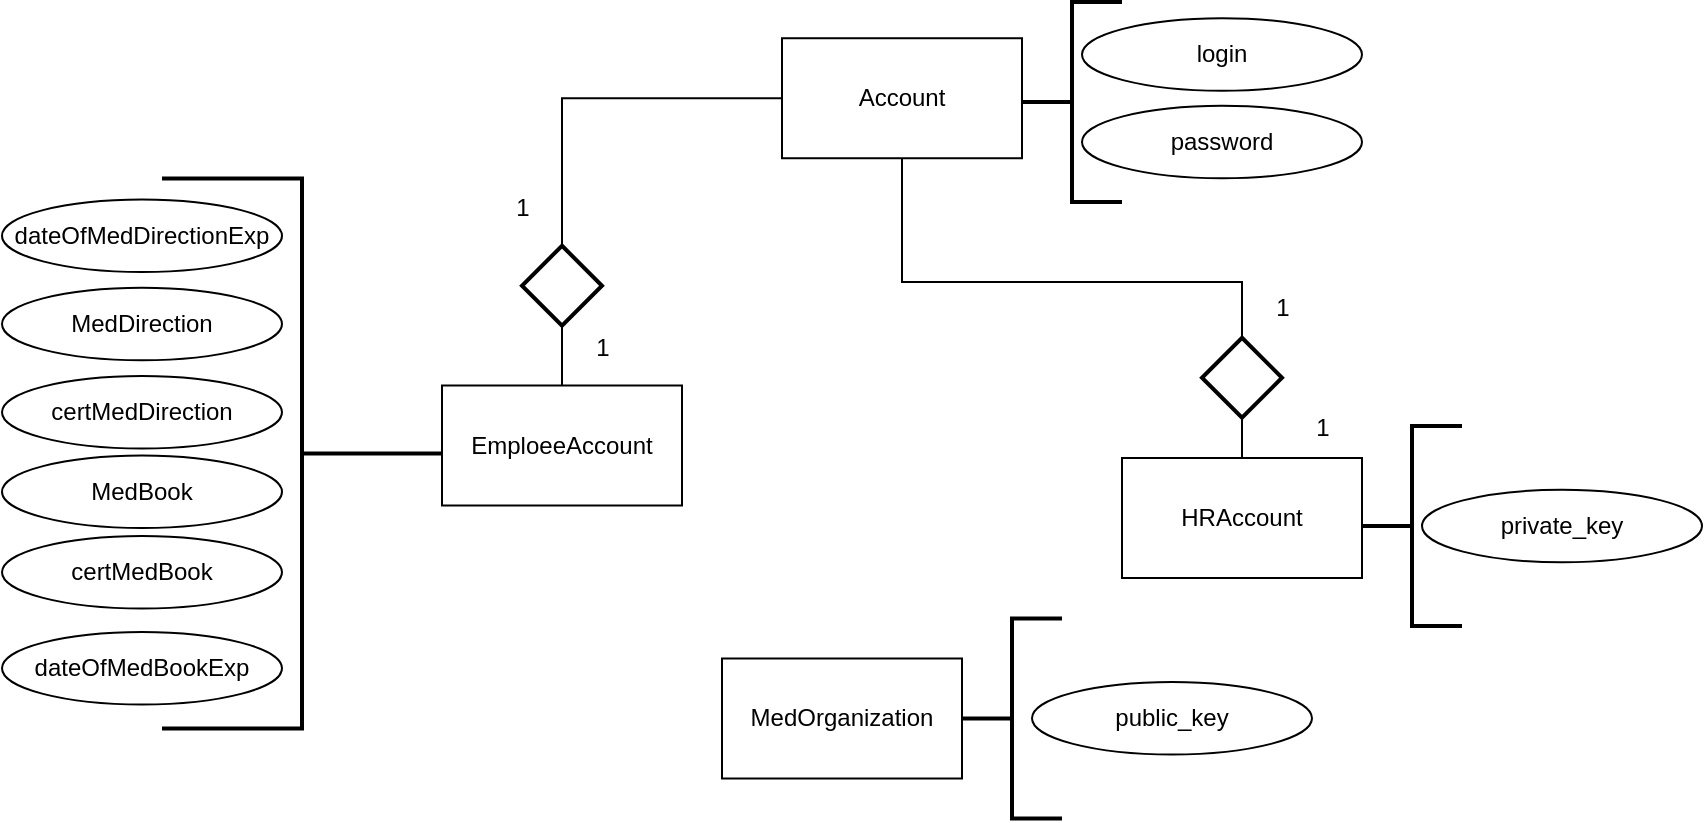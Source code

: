 <mxfile version="22.1.11" type="google" pages="6">
  <diagram id="zNWnWLM_SQpyI5XCdFXj" name="er">
    <mxGraphModel grid="1" page="1" gridSize="10" guides="1" tooltips="1" connect="1" arrows="1" fold="1" pageScale="1" pageWidth="827" pageHeight="1169" math="0" shadow="0">
      <root>
        <mxCell id="0" />
        <mxCell id="1" parent="0" />
        <mxCell id="DKtn1Y9z42TyWMAz9eqJ-1" value="EmploeeAccount" style="rounded=0;whiteSpace=wrap;html=1;" vertex="1" parent="1">
          <mxGeometry x="120" y="91.75" width="120" height="60" as="geometry" />
        </mxCell>
        <mxCell id="DKtn1Y9z42TyWMAz9eqJ-2" value="" style="strokeWidth=2;html=1;shape=mxgraph.flowchart.annotation_2;align=left;labelPosition=right;pointerEvents=1;direction=west;" vertex="1" parent="1">
          <mxGeometry x="-20" y="-11.75" width="140" height="275" as="geometry" />
        </mxCell>
        <mxCell id="DKtn1Y9z42TyWMAz9eqJ-20" style="edgeStyle=orthogonalEdgeStyle;rounded=0;orthogonalLoop=1;jettySize=auto;html=1;exitX=0.5;exitY=1;exitDx=0;exitDy=0;endArrow=none;endFill=0;" edge="1" parent="1" source="DKtn1Y9z42TyWMAz9eqJ-3" target="DKtn1Y9z42TyWMAz9eqJ-21">
          <mxGeometry relative="1" as="geometry">
            <mxPoint x="430" y="80" as="targetPoint" />
            <Array as="points">
              <mxPoint x="350" y="40" />
              <mxPoint x="520" y="40" />
            </Array>
          </mxGeometry>
        </mxCell>
        <mxCell id="DKtn1Y9z42TyWMAz9eqJ-3" value="Account" style="rounded=0;whiteSpace=wrap;html=1;" vertex="1" parent="1">
          <mxGeometry x="290" y="-81.88" width="120" height="60" as="geometry" />
        </mxCell>
        <mxCell id="DKtn1Y9z42TyWMAz9eqJ-4" value="HRAccount" style="rounded=0;whiteSpace=wrap;html=1;" vertex="1" parent="1">
          <mxGeometry x="460" y="128" width="120" height="60" as="geometry" />
        </mxCell>
        <mxCell id="DKtn1Y9z42TyWMAz9eqJ-6" value="dateOfMedDirectionExp" style="ellipse;whiteSpace=wrap;html=1;" vertex="1" parent="1">
          <mxGeometry x="-100" y="-1.25" width="140" height="36.25" as="geometry" />
        </mxCell>
        <mxCell id="DKtn1Y9z42TyWMAz9eqJ-7" value="MedDirection" style="ellipse;whiteSpace=wrap;html=1;" vertex="1" parent="1">
          <mxGeometry x="-100" y="42.88" width="140" height="36.25" as="geometry" />
        </mxCell>
        <mxCell id="DKtn1Y9z42TyWMAz9eqJ-9" value="certMedBook" style="ellipse;whiteSpace=wrap;html=1;" vertex="1" parent="1">
          <mxGeometry x="-100" y="167" width="140" height="36.25" as="geometry" />
        </mxCell>
        <mxCell id="DKtn1Y9z42TyWMAz9eqJ-10" value="certMedDirection" style="ellipse;whiteSpace=wrap;html=1;" vertex="1" parent="1">
          <mxGeometry x="-100" y="87" width="140" height="36.25" as="geometry" />
        </mxCell>
        <mxCell id="DKtn1Y9z42TyWMAz9eqJ-11" value="MedBook" style="ellipse;whiteSpace=wrap;html=1;" vertex="1" parent="1">
          <mxGeometry x="-100" y="126.75" width="140" height="36.25" as="geometry" />
        </mxCell>
        <mxCell id="DKtn1Y9z42TyWMAz9eqJ-12" value="" style="strokeWidth=2;html=1;shape=mxgraph.flowchart.annotation_2;align=left;labelPosition=right;pointerEvents=1;" vertex="1" parent="1">
          <mxGeometry x="410" y="-100" width="50" height="100" as="geometry" />
        </mxCell>
        <mxCell id="DKtn1Y9z42TyWMAz9eqJ-13" value="login" style="ellipse;whiteSpace=wrap;html=1;" vertex="1" parent="1">
          <mxGeometry x="440" y="-91.88" width="140" height="36.25" as="geometry" />
        </mxCell>
        <mxCell id="DKtn1Y9z42TyWMAz9eqJ-14" value="password" style="ellipse;whiteSpace=wrap;html=1;" vertex="1" parent="1">
          <mxGeometry x="440" y="-48.13" width="140" height="36.25" as="geometry" />
        </mxCell>
        <mxCell id="DKtn1Y9z42TyWMAz9eqJ-17" style="edgeStyle=orthogonalEdgeStyle;rounded=0;orthogonalLoop=1;jettySize=auto;html=1;exitX=0.5;exitY=1;exitDx=0;exitDy=0;exitPerimeter=0;endArrow=none;endFill=0;" edge="1" parent="1" source="DKtn1Y9z42TyWMAz9eqJ-15" target="DKtn1Y9z42TyWMAz9eqJ-1">
          <mxGeometry relative="1" as="geometry" />
        </mxCell>
        <mxCell id="DKtn1Y9z42TyWMAz9eqJ-15" value="" style="strokeWidth=2;html=1;shape=mxgraph.flowchart.decision;whiteSpace=wrap;" vertex="1" parent="1">
          <mxGeometry x="160" y="21.88" width="40" height="40" as="geometry" />
        </mxCell>
        <mxCell id="DKtn1Y9z42TyWMAz9eqJ-16" style="edgeStyle=orthogonalEdgeStyle;rounded=0;orthogonalLoop=1;jettySize=auto;html=1;exitX=0;exitY=0.5;exitDx=0;exitDy=0;entryX=0.5;entryY=0;entryDx=0;entryDy=0;entryPerimeter=0;endFill=0;anchorPointDirection=0;endArrow=none;" edge="1" parent="1" source="DKtn1Y9z42TyWMAz9eqJ-3" target="DKtn1Y9z42TyWMAz9eqJ-15">
          <mxGeometry relative="1" as="geometry" />
        </mxCell>
        <mxCell id="DKtn1Y9z42TyWMAz9eqJ-18" value="1" style="text;html=1;align=center;verticalAlign=middle;resizable=0;points=[];autosize=1;strokeColor=none;fillColor=none;" vertex="1" parent="1">
          <mxGeometry x="145" y="-12" width="30" height="30" as="geometry" />
        </mxCell>
        <mxCell id="DKtn1Y9z42TyWMAz9eqJ-19" value="1" style="text;html=1;align=center;verticalAlign=middle;resizable=0;points=[];autosize=1;strokeColor=none;fillColor=none;" vertex="1" parent="1">
          <mxGeometry x="185" y="58" width="30" height="30" as="geometry" />
        </mxCell>
        <mxCell id="DKtn1Y9z42TyWMAz9eqJ-22" style="edgeStyle=orthogonalEdgeStyle;rounded=0;orthogonalLoop=1;jettySize=auto;html=1;exitX=0.5;exitY=1;exitDx=0;exitDy=0;exitPerimeter=0;entryX=0.5;entryY=0;entryDx=0;entryDy=0;endArrow=none;endFill=0;" edge="1" parent="1" source="DKtn1Y9z42TyWMAz9eqJ-21" target="DKtn1Y9z42TyWMAz9eqJ-4">
          <mxGeometry relative="1" as="geometry" />
        </mxCell>
        <mxCell id="DKtn1Y9z42TyWMAz9eqJ-21" value="" style="strokeWidth=2;html=1;shape=mxgraph.flowchart.decision;whiteSpace=wrap;" vertex="1" parent="1">
          <mxGeometry x="500" y="67.88" width="40" height="40" as="geometry" />
        </mxCell>
        <mxCell id="DKtn1Y9z42TyWMAz9eqJ-23" value="1" style="text;html=1;align=center;verticalAlign=middle;resizable=0;points=[];autosize=1;strokeColor=none;fillColor=none;" vertex="1" parent="1">
          <mxGeometry x="525" y="38" width="30" height="30" as="geometry" />
        </mxCell>
        <mxCell id="DKtn1Y9z42TyWMAz9eqJ-24" value="1" style="text;html=1;align=center;verticalAlign=middle;resizable=0;points=[];autosize=1;strokeColor=none;fillColor=none;" vertex="1" parent="1">
          <mxGeometry x="545" y="98" width="30" height="30" as="geometry" />
        </mxCell>
        <mxCell id="DKtn1Y9z42TyWMAz9eqJ-25" value="" style="strokeWidth=2;html=1;shape=mxgraph.flowchart.annotation_2;align=left;labelPosition=right;pointerEvents=1;" vertex="1" parent="1">
          <mxGeometry x="580" y="112" width="50" height="100" as="geometry" />
        </mxCell>
        <mxCell id="DKtn1Y9z42TyWMAz9eqJ-26" value="private_key" style="ellipse;whiteSpace=wrap;html=1;" vertex="1" parent="1">
          <mxGeometry x="610" y="143.88" width="140" height="36.25" as="geometry" />
        </mxCell>
        <mxCell id="DKtn1Y9z42TyWMAz9eqJ-28" value="MedOrganization" style="rounded=0;whiteSpace=wrap;html=1;" vertex="1" parent="1">
          <mxGeometry x="260" y="228.25" width="120" height="60" as="geometry" />
        </mxCell>
        <mxCell id="DKtn1Y9z42TyWMAz9eqJ-29" value="" style="strokeWidth=2;html=1;shape=mxgraph.flowchart.annotation_2;align=left;labelPosition=right;pointerEvents=1;" vertex="1" parent="1">
          <mxGeometry x="380" y="208.25" width="50" height="100" as="geometry" />
        </mxCell>
        <mxCell id="DKtn1Y9z42TyWMAz9eqJ-31" value="public_key" style="ellipse;whiteSpace=wrap;html=1;" vertex="1" parent="1">
          <mxGeometry x="415" y="240" width="140" height="36.25" as="geometry" />
        </mxCell>
        <mxCell id="DKtn1Y9z42TyWMAz9eqJ-32" value="dateOfMedBookExp" style="ellipse;whiteSpace=wrap;html=1;" vertex="1" parent="1">
          <mxGeometry x="-100" y="215" width="140" height="36.25" as="geometry" />
        </mxCell>
      </root>
    </mxGraphModel>
  </diagram>
  <diagram id="qBughdiJfub5CYhiEhPc" name="use-case">
    <mxGraphModel dx="2046" dy="645" grid="1" gridSize="10" guides="1" tooltips="1" connect="1" arrows="1" fold="1" page="1" pageScale="1" pageWidth="827" pageHeight="1169" math="0" shadow="0">
      <root>
        <mxCell id="0" />
        <mxCell id="1" parent="0" />
        <mxCell id="lGXDpD2uLwVDQQfyLAfZ-14" style="rounded=0;orthogonalLoop=1;jettySize=auto;html=1;exitX=0.5;exitY=0.5;exitDx=0;exitDy=0;exitPerimeter=0;entryX=1;entryY=0.5;entryDx=0;entryDy=0;" edge="1" parent="1" source="lGXDpD2uLwVDQQfyLAfZ-1" target="lGXDpD2uLwVDQQfyLAfZ-12">
          <mxGeometry relative="1" as="geometry" />
        </mxCell>
        <mxCell id="lGXDpD2uLwVDQQfyLAfZ-19" style="rounded=0;orthogonalLoop=1;jettySize=auto;html=1;exitX=0.5;exitY=0.5;exitDx=0;exitDy=0;exitPerimeter=0;" edge="1" parent="1" source="lGXDpD2uLwVDQQfyLAfZ-1" target="lGXDpD2uLwVDQQfyLAfZ-18">
          <mxGeometry relative="1" as="geometry" />
        </mxCell>
        <mxCell id="lGXDpD2uLwVDQQfyLAfZ-21" style="rounded=0;orthogonalLoop=1;jettySize=auto;html=1;exitX=0.5;exitY=0.5;exitDx=0;exitDy=0;exitPerimeter=0;" edge="1" parent="1" source="lGXDpD2uLwVDQQfyLAfZ-1" target="lGXDpD2uLwVDQQfyLAfZ-20">
          <mxGeometry relative="1" as="geometry" />
        </mxCell>
        <mxCell id="lGXDpD2uLwVDQQfyLAfZ-1" value="Сотрудник" style="shape=umlActor;verticalLabelPosition=bottom;verticalAlign=top;html=1;outlineConnect=0;" vertex="1" parent="1">
          <mxGeometry x="430" y="20" width="30" height="60" as="geometry" />
        </mxCell>
        <mxCell id="lGXDpD2uLwVDQQfyLAfZ-6" style="rounded=0;orthogonalLoop=1;jettySize=auto;html=1;exitX=0.5;exitY=0.5;exitDx=0;exitDy=0;exitPerimeter=0;entryX=0;entryY=0.5;entryDx=0;entryDy=0;" edge="1" parent="1" source="lGXDpD2uLwVDQQfyLAfZ-4" target="lGXDpD2uLwVDQQfyLAfZ-5">
          <mxGeometry relative="1" as="geometry" />
        </mxCell>
        <mxCell id="lGXDpD2uLwVDQQfyLAfZ-9" style="rounded=0;orthogonalLoop=1;jettySize=auto;html=1;exitX=0.5;exitY=0.5;exitDx=0;exitDy=0;exitPerimeter=0;" edge="1" parent="1" source="lGXDpD2uLwVDQQfyLAfZ-4" target="lGXDpD2uLwVDQQfyLAfZ-8">
          <mxGeometry relative="1" as="geometry" />
        </mxCell>
        <mxCell id="lGXDpD2uLwVDQQfyLAfZ-13" style="rounded=0;orthogonalLoop=1;jettySize=auto;html=1;exitX=0.5;exitY=0.5;exitDx=0;exitDy=0;exitPerimeter=0;entryX=0;entryY=0.5;entryDx=0;entryDy=0;" edge="1" parent="1" source="lGXDpD2uLwVDQQfyLAfZ-4" target="lGXDpD2uLwVDQQfyLAfZ-12">
          <mxGeometry relative="1" as="geometry" />
        </mxCell>
        <mxCell id="lGXDpD2uLwVDQQfyLAfZ-17" style="rounded=0;orthogonalLoop=1;jettySize=auto;html=1;exitX=0.5;exitY=0.5;exitDx=0;exitDy=0;exitPerimeter=0;entryX=0;entryY=0;entryDx=0;entryDy=0;" edge="1" parent="1" source="lGXDpD2uLwVDQQfyLAfZ-4" target="lGXDpD2uLwVDQQfyLAfZ-16">
          <mxGeometry relative="1" as="geometry" />
        </mxCell>
        <mxCell id="lGXDpD2uLwVDQQfyLAfZ-4" value="Работодатель" style="shape=umlActor;verticalLabelPosition=bottom;verticalAlign=top;html=1;outlineConnect=0;" vertex="1" parent="1">
          <mxGeometry x="60" y="130" width="30" height="60" as="geometry" />
        </mxCell>
        <mxCell id="lGXDpD2uLwVDQQfyLAfZ-5" value="регистрация в системе" style="ellipse;whiteSpace=wrap;html=1;" vertex="1" parent="1">
          <mxGeometry x="190" width="110" height="80" as="geometry" />
        </mxCell>
        <mxCell id="lGXDpD2uLwVDQQfyLAfZ-7" style="rounded=0;orthogonalLoop=1;jettySize=auto;html=1;entryX=1;entryY=0.5;entryDx=0;entryDy=0;exitX=0.5;exitY=0.5;exitDx=0;exitDy=0;exitPerimeter=0;" edge="1" parent="1" source="lGXDpD2uLwVDQQfyLAfZ-1" target="lGXDpD2uLwVDQQfyLAfZ-5">
          <mxGeometry relative="1" as="geometry">
            <mxPoint x="85" y="170" as="sourcePoint" />
            <mxPoint x="180" y="70" as="targetPoint" />
          </mxGeometry>
        </mxCell>
        <mxCell id="lGXDpD2uLwVDQQfyLAfZ-8" value="подписать направление на медосмотр" style="ellipse;whiteSpace=wrap;html=1;" vertex="1" parent="1">
          <mxGeometry x="-110" y="40" width="120" height="80" as="geometry" />
        </mxCell>
        <mxCell id="lGXDpD2uLwVDQQfyLAfZ-10" value="&lt;div&gt;загрузить подписанное&lt;/div&gt;&lt;div&gt;направление в личный кабинет сотрудника&lt;/div&gt;" style="ellipse;whiteSpace=wrap;html=1;" vertex="1" parent="1">
          <mxGeometry x="-90" y="220" width="120" height="80" as="geometry" />
        </mxCell>
        <mxCell id="lGXDpD2uLwVDQQfyLAfZ-11" style="rounded=0;orthogonalLoop=1;jettySize=auto;html=1;exitX=0.5;exitY=0.5;exitDx=0;exitDy=0;exitPerimeter=0;entryX=0.5;entryY=0;entryDx=0;entryDy=0;" edge="1" parent="1" source="lGXDpD2uLwVDQQfyLAfZ-4" target="lGXDpD2uLwVDQQfyLAfZ-10">
          <mxGeometry relative="1" as="geometry" />
        </mxCell>
        <mxCell id="lGXDpD2uLwVDQQfyLAfZ-12" value="вход в систему" style="ellipse;whiteSpace=wrap;html=1;" vertex="1" parent="1">
          <mxGeometry x="190" y="110" width="110" height="80" as="geometry" />
        </mxCell>
        <mxCell id="lGXDpD2uLwVDQQfyLAfZ-16" value="получить информацию о медкнижках всех сотрудников" style="ellipse;whiteSpace=wrap;html=1;" vertex="1" parent="1">
          <mxGeometry x="150" y="220" width="120" height="80" as="geometry" />
        </mxCell>
        <mxCell id="lGXDpD2uLwVDQQfyLAfZ-18" value="&lt;div&gt;загрузить подписанную&lt;/div&gt;&lt;div&gt;медкнижку после медосмотра&lt;/div&gt;" style="ellipse;whiteSpace=wrap;html=1;" vertex="1" parent="1">
          <mxGeometry x="359" y="160" width="110" height="80" as="geometry" />
        </mxCell>
        <mxCell id="lGXDpD2uLwVDQQfyLAfZ-20" value="получить информацию о медкнижке и направлениях" style="ellipse;whiteSpace=wrap;html=1;" vertex="1" parent="1">
          <mxGeometry x="570" y="60" width="110" height="80" as="geometry" />
        </mxCell>
      </root>
    </mxGraphModel>
  </diagram>
  <diagram id="YQqVfYTZsKW1jZW6Bcn_" name="structure">
    <mxGraphModel grid="1" page="1" gridSize="10" guides="1" tooltips="1" connect="1" arrows="1" fold="1" pageScale="1" pageWidth="827" pageHeight="1169" math="0" shadow="0">
      <root>
        <mxCell id="0" />
        <mxCell id="1" parent="0" />
        <mxCell id="rEIa9SSDzJFT5u2rZajr-1" value="&lt;div style=&quot;font-size: 16px;&quot;&gt;&amp;lt;&amp;lt;Компонент&amp;gt;&amp;gt;&amp;nbsp; &lt;b style=&quot;font-size: 16px;&quot;&gt;&lt;br style=&quot;font-size: 16px;&quot;&gt;&lt;/b&gt;&lt;/div&gt;&lt;div style=&quot;font-size: 16px;&quot;&gt;&lt;b style=&quot;font-size: 16px;&quot;&gt;Логика&lt;/b&gt;&lt;/div&gt;" style="html=1;dropTarget=0;fontSize=16;" vertex="1" parent="1">
          <mxGeometry x="340" y="220" width="180" height="90" as="geometry" />
        </mxCell>
        <mxCell id="rEIa9SSDzJFT5u2rZajr-2" value="" style="shape=module;jettyWidth=8;jettyHeight=4;fontSize=16;" vertex="1" parent="rEIa9SSDzJFT5u2rZajr-1">
          <mxGeometry x="1" width="20" height="20" relative="1" as="geometry">
            <mxPoint x="-27" y="7" as="offset" />
          </mxGeometry>
        </mxCell>
        <mxCell id="rEIa9SSDzJFT5u2rZajr-3" value="&amp;lt;&amp;lt;Компонент&amp;gt;&amp;gt;&amp;nbsp;&amp;nbsp;&lt;br style=&quot;font-size: 16px;&quot;&gt;&lt;b style=&quot;font-size: 16px;&quot;&gt;Отображение данных&lt;/b&gt;" style="html=1;dropTarget=0;fontSize=16;" vertex="1" parent="1">
          <mxGeometry x="580" y="220" width="180" height="90" as="geometry" />
        </mxCell>
        <mxCell id="rEIa9SSDzJFT5u2rZajr-4" value="" style="shape=module;jettyWidth=8;jettyHeight=4;fontSize=16;" vertex="1" parent="rEIa9SSDzJFT5u2rZajr-3">
          <mxGeometry x="1" width="20" height="20" relative="1" as="geometry">
            <mxPoint x="-27" y="7" as="offset" />
          </mxGeometry>
        </mxCell>
        <mxCell id="rEIa9SSDzJFT5u2rZajr-5" value="&amp;lt;&amp;lt;Компонент&amp;gt;&amp;gt;&amp;nbsp;&lt;br style=&quot;font-size: 16px;&quot;&gt;&lt;b style=&quot;font-size: 16px;&quot;&gt;Доступ к данным&lt;/b&gt;" style="html=1;dropTarget=0;fontSize=16;" vertex="1" parent="1">
          <mxGeometry x="100" y="220" width="180" height="90" as="geometry" />
        </mxCell>
        <mxCell id="rEIa9SSDzJFT5u2rZajr-6" value="" style="shape=module;jettyWidth=8;jettyHeight=4;fontSize=16;" vertex="1" parent="rEIa9SSDzJFT5u2rZajr-5">
          <mxGeometry x="1" width="20" height="20" relative="1" as="geometry">
            <mxPoint x="-27" y="7" as="offset" />
          </mxGeometry>
        </mxCell>
        <mxCell id="rEIa9SSDzJFT5u2rZajr-7" value="" style="rounded=0;orthogonalLoop=1;jettySize=auto;html=1;endArrow=none;endFill=0;sketch=0;sourcePerimeterSpacing=0;targetPerimeterSpacing=0;exitX=1;exitY=0.5;exitDx=0;exitDy=0;fontSize=16;" edge="1" parent="1" source="rEIa9SSDzJFT5u2rZajr-5" target="rEIa9SSDzJFT5u2rZajr-9">
          <mxGeometry relative="1" as="geometry">
            <mxPoint x="290" y="265" as="sourcePoint" />
          </mxGeometry>
        </mxCell>
        <mxCell id="rEIa9SSDzJFT5u2rZajr-8" value="" style="rounded=0;orthogonalLoop=1;jettySize=auto;html=1;endArrow=halfCircle;endFill=0;endSize=6;strokeWidth=1;sketch=0;exitX=0;exitY=0.5;exitDx=0;exitDy=0;fontSize=16;" edge="1" parent="1" source="rEIa9SSDzJFT5u2rZajr-1">
          <mxGeometry relative="1" as="geometry">
            <mxPoint x="330" y="265" as="sourcePoint" />
            <mxPoint x="310" y="265" as="targetPoint" />
          </mxGeometry>
        </mxCell>
        <mxCell id="rEIa9SSDzJFT5u2rZajr-9" value="" style="ellipse;whiteSpace=wrap;html=1;align=center;aspect=fixed;resizable=0;points=[];outlineConnect=0;sketch=0;fontSize=16;" vertex="1" parent="1">
          <mxGeometry x="304" y="260" width="10" height="10" as="geometry" />
        </mxCell>
        <mxCell id="rEIa9SSDzJFT5u2rZajr-10" value="" style="rounded=0;orthogonalLoop=1;jettySize=auto;html=1;endArrow=none;endFill=0;sketch=0;sourcePerimeterSpacing=0;targetPerimeterSpacing=0;exitX=1;exitY=0.5;exitDx=0;exitDy=0;fontSize=16;" edge="1" parent="1" source="rEIa9SSDzJFT5u2rZajr-1" target="rEIa9SSDzJFT5u2rZajr-12">
          <mxGeometry relative="1" as="geometry">
            <mxPoint x="550" y="195" as="sourcePoint" />
          </mxGeometry>
        </mxCell>
        <mxCell id="rEIa9SSDzJFT5u2rZajr-11" value="" style="rounded=0;orthogonalLoop=1;jettySize=auto;html=1;endArrow=halfCircle;endFill=0;endSize=6;strokeWidth=1;sketch=0;exitX=0;exitY=0.5;exitDx=0;exitDy=0;fontSize=16;" edge="1" parent="1" source="rEIa9SSDzJFT5u2rZajr-3">
          <mxGeometry relative="1" as="geometry">
            <mxPoint x="590" y="195" as="sourcePoint" />
            <mxPoint x="550" y="265" as="targetPoint" />
          </mxGeometry>
        </mxCell>
        <mxCell id="rEIa9SSDzJFT5u2rZajr-12" value="" style="ellipse;whiteSpace=wrap;html=1;align=center;aspect=fixed;resizable=0;points=[];outlineConnect=0;sketch=0;fontSize=16;" vertex="1" parent="1">
          <mxGeometry x="545" y="260" width="10" height="10" as="geometry" />
        </mxCell>
        <mxCell id="rEIa9SSDzJFT5u2rZajr-13" value="" style="rounded=0;orthogonalLoop=1;jettySize=auto;html=1;endArrow=none;endFill=0;sketch=0;sourcePerimeterSpacing=0;targetPerimeterSpacing=0;exitX=1;exitY=0.5;exitDx=0;exitDy=0;fontSize=16;" edge="1" parent="1" source="rEIa9SSDzJFT5u2rZajr-16">
          <mxGeometry relative="1" as="geometry">
            <mxPoint x="290" y="275" as="sourcePoint" />
            <mxPoint x="70" y="265" as="targetPoint" />
          </mxGeometry>
        </mxCell>
        <mxCell id="rEIa9SSDzJFT5u2rZajr-14" value="" style="rounded=0;orthogonalLoop=1;jettySize=auto;html=1;endArrow=halfCircle;endFill=0;endSize=6;strokeWidth=1;sketch=0;exitX=0;exitY=0.5;exitDx=0;exitDy=0;fontSize=16;" edge="1" parent="1" source="rEIa9SSDzJFT5u2rZajr-5">
          <mxGeometry relative="1" as="geometry">
            <mxPoint x="96" y="265" as="sourcePoint" />
            <mxPoint x="76" y="265" as="targetPoint" />
          </mxGeometry>
        </mxCell>
        <mxCell id="rEIa9SSDzJFT5u2rZajr-15" value="" style="rounded=0;orthogonalLoop=1;jettySize=auto;html=1;endArrow=none;endFill=0;sketch=0;sourcePerimeterSpacing=0;targetPerimeterSpacing=0;exitX=1;exitY=0.5;exitDx=0;exitDy=0;fontSize=16;" edge="1" parent="1" target="rEIa9SSDzJFT5u2rZajr-16">
          <mxGeometry relative="1" as="geometry">
            <mxPoint x="40" y="265" as="sourcePoint" />
            <mxPoint x="70" y="265" as="targetPoint" />
          </mxGeometry>
        </mxCell>
        <mxCell id="rEIa9SSDzJFT5u2rZajr-16" value="" style="ellipse;whiteSpace=wrap;html=1;align=center;aspect=fixed;resizable=0;points=[];outlineConnect=0;sketch=0;fontSize=16;" vertex="1" parent="1">
          <mxGeometry x="70" y="260" width="10" height="10" as="geometry" />
        </mxCell>
        <mxCell id="rEIa9SSDzJFT5u2rZajr-17" value="&amp;lt;&amp;lt;Компонент&amp;gt;&amp;gt;&amp;nbsp;&lt;br style=&quot;font-size: 16px;&quot;&gt;&lt;b style=&quot;font-size: 16px;&quot;&gt;База данных&lt;/b&gt;" style="html=1;dropTarget=0;fontSize=16;" vertex="1" parent="1">
          <mxGeometry x="-140" y="220" width="180" height="90" as="geometry" />
        </mxCell>
        <mxCell id="rEIa9SSDzJFT5u2rZajr-18" value="" style="shape=module;jettyWidth=8;jettyHeight=4;fontSize=16;" vertex="1" parent="rEIa9SSDzJFT5u2rZajr-17">
          <mxGeometry x="1" width="20" height="20" relative="1" as="geometry">
            <mxPoint x="-27" y="7" as="offset" />
          </mxGeometry>
        </mxCell>
      </root>
    </mxGraphModel>
  </diagram>
  <diagram id="xkWkvDLXCnI8m4jJGT40" name="interface">
    <mxGraphModel grid="1" page="1" gridSize="10" guides="1" tooltips="1" connect="1" arrows="1" fold="1" pageScale="1" pageWidth="827" pageHeight="1169" math="0" shadow="0">
      <root>
        <mxCell id="0" />
        <mxCell id="1" parent="0" />
        <mxCell id="7JneUEGtghIsljzZj_Ws-1" value="ConsoleInterface" style="swimlane;fontStyle=1;align=center;verticalAlign=top;childLayout=stackLayout;horizontal=1;startSize=26;horizontalStack=0;resizeParent=1;resizeParentMax=0;resizeLast=0;collapsible=1;marginBottom=0;whiteSpace=wrap;html=1;fontSize=16;" vertex="1" parent="1">
          <mxGeometry x="220" y="100" width="350" height="268" as="geometry" />
        </mxCell>
        <mxCell id="7JneUEGtghIsljzZj_Ws-2" value="- facade: BLFacade" style="text;strokeColor=none;fillColor=none;align=left;verticalAlign=top;spacingLeft=4;spacingRight=4;overflow=hidden;rotatable=0;points=[[0,0.5],[1,0.5]];portConstraint=eastwest;whiteSpace=wrap;html=1;fontSize=16;" vertex="1" parent="7JneUEGtghIsljzZj_Ws-1">
          <mxGeometry y="26" width="350" height="26" as="geometry" />
        </mxCell>
        <mxCell id="7JneUEGtghIsljzZj_Ws-3" value="" style="line;strokeWidth=1;fillColor=none;align=left;verticalAlign=middle;spacingTop=-1;spacingLeft=3;spacingRight=3;rotatable=0;labelPosition=right;points=[];portConstraint=eastwest;strokeColor=inherit;fontSize=16;" vertex="1" parent="7JneUEGtghIsljzZj_Ws-1">
          <mxGeometry y="52" width="350" height="8" as="geometry" />
        </mxCell>
        <mxCell id="7JneUEGtghIsljzZj_Ws-4" value="+ Run(void):void" style="text;strokeColor=none;fillColor=none;align=left;verticalAlign=top;spacingLeft=4;spacingRight=4;overflow=hidden;rotatable=0;points=[[0,0.5],[1,0.5]];portConstraint=eastwest;whiteSpace=wrap;html=1;fontSize=16;" vertex="1" parent="7JneUEGtghIsljzZj_Ws-1">
          <mxGeometry y="60" width="350" height="26" as="geometry" />
        </mxCell>
        <mxCell id="7JneUEGtghIsljzZj_Ws-5" value="- Login(void): (string, Account)" style="text;strokeColor=none;fillColor=none;align=left;verticalAlign=top;spacingLeft=4;spacingRight=4;overflow=hidden;rotatable=0;points=[[0,0.5],[1,0.5]];portConstraint=eastwest;whiteSpace=wrap;html=1;fontSize=16;" vertex="1" parent="7JneUEGtghIsljzZj_Ws-1">
          <mxGeometry y="86" width="350" height="26" as="geometry" />
        </mxCell>
        <mxCell id="7JneUEGtghIsljzZj_Ws-6" value="- Registration(void): Boolean" style="text;strokeColor=none;fillColor=none;align=left;verticalAlign=top;spacingLeft=4;spacingRight=4;overflow=hidden;rotatable=0;points=[[0,0.5],[1,0.5]];portConstraint=eastwest;whiteSpace=wrap;html=1;fontSize=16;" vertex="1" parent="7JneUEGtghIsljzZj_Ws-1">
          <mxGeometry y="112" width="350" height="26" as="geometry" />
        </mxCell>
        <mxCell id="7JneUEGtghIsljzZj_Ws-7" value="- HRAccount(HRAccount): void" style="text;strokeColor=none;fillColor=none;align=left;verticalAlign=top;spacingLeft=4;spacingRight=4;overflow=hidden;rotatable=0;points=[[0,0.5],[1,0.5]];portConstraint=eastwest;whiteSpace=wrap;html=1;fontSize=16;" vertex="1" parent="7JneUEGtghIsljzZj_Ws-1">
          <mxGeometry y="138" width="350" height="26" as="geometry" />
        </mxCell>
        <mxCell id="7JneUEGtghIsljzZj_Ws-8" value="- EmploeeAccount(EmploeeAccount): void" style="text;strokeColor=none;fillColor=none;align=left;verticalAlign=top;spacingLeft=4;spacingRight=4;overflow=hidden;rotatable=0;points=[[0,0.5],[1,0.5]];portConstraint=eastwest;whiteSpace=wrap;html=1;fontSize=16;" vertex="1" parent="7JneUEGtghIsljzZj_Ws-1">
          <mxGeometry y="164" width="350" height="26" as="geometry" />
        </mxCell>
        <mxCell id="7JneUEGtghIsljzZj_Ws-9" value="- PrintMainMenu(void): void" style="text;strokeColor=none;fillColor=none;align=left;verticalAlign=top;spacingLeft=4;spacingRight=4;overflow=hidden;rotatable=0;points=[[0,0.5],[1,0.5]];portConstraint=eastwest;whiteSpace=wrap;html=1;fontSize=16;" vertex="1" parent="7JneUEGtghIsljzZj_Ws-1">
          <mxGeometry y="190" width="350" height="26" as="geometry" />
        </mxCell>
        <mxCell id="7JneUEGtghIsljzZj_Ws-12" value="- PrintHRAccountMenu(void): void" style="text;strokeColor=none;fillColor=none;align=left;verticalAlign=top;spacingLeft=4;spacingRight=4;overflow=hidden;rotatable=0;points=[[0,0.5],[1,0.5]];portConstraint=eastwest;whiteSpace=wrap;html=1;fontSize=16;" vertex="1" parent="7JneUEGtghIsljzZj_Ws-1">
          <mxGeometry y="216" width="350" height="26" as="geometry" />
        </mxCell>
        <mxCell id="7JneUEGtghIsljzZj_Ws-13" value="- PrintEmploeeAccountMenu(void): void" style="text;strokeColor=none;fillColor=none;align=left;verticalAlign=top;spacingLeft=4;spacingRight=4;overflow=hidden;rotatable=0;points=[[0,0.5],[1,0.5]];portConstraint=eastwest;whiteSpace=wrap;html=1;fontSize=16;" vertex="1" parent="7JneUEGtghIsljzZj_Ws-1">
          <mxGeometry y="242" width="350" height="26" as="geometry" />
        </mxCell>
      </root>
    </mxGraphModel>
  </diagram>
  <diagram id="xLZ4_Sf0TRZAwAOdZm6t" name="BL">
    <mxGraphModel grid="1" page="1" gridSize="10" guides="1" tooltips="1" connect="1" arrows="1" fold="1" pageScale="1" pageWidth="827" pageHeight="1169" math="0" shadow="0">
      <root>
        <mxCell id="0" />
        <mxCell id="1" parent="0" />
        <mxCell id="x05LvkM2Op9WlxlxT10D-1" value="BLFacade" style="swimlane;fontStyle=1;align=center;verticalAlign=top;childLayout=stackLayout;horizontal=1;startSize=26;horizontalStack=0;resizeParent=1;resizeParentMax=0;resizeLast=0;collapsible=1;marginBottom=0;whiteSpace=wrap;html=1;fontSize=16;" vertex="1" parent="1">
          <mxGeometry x="220" y="100" width="500" height="320" as="geometry" />
        </mxCell>
        <mxCell id="x05LvkM2Op9WlxlxT10D-2" value="- empRepo: EmploeeAccountRepository" style="text;strokeColor=none;fillColor=none;align=left;verticalAlign=top;spacingLeft=4;spacingRight=4;overflow=hidden;rotatable=0;points=[[0,0.5],[1,0.5]];portConstraint=eastwest;whiteSpace=wrap;html=1;fontSize=16;" vertex="1" parent="x05LvkM2Op9WlxlxT10D-1">
          <mxGeometry y="26" width="500" height="26" as="geometry" />
        </mxCell>
        <mxCell id="x05LvkM2Op9WlxlxT10D-12" value="- hrRepo: HRAccountRepository" style="text;strokeColor=none;fillColor=none;align=left;verticalAlign=top;spacingLeft=4;spacingRight=4;overflow=hidden;rotatable=0;points=[[0,0.5],[1,0.5]];portConstraint=eastwest;whiteSpace=wrap;html=1;fontSize=16;" vertex="1" parent="x05LvkM2Op9WlxlxT10D-1">
          <mxGeometry y="52" width="500" height="26" as="geometry" />
        </mxCell>
        <mxCell id="robewX-rlywPV6hLKcF9-1" value="- keysRepo: OrganizationRepository" style="text;strokeColor=none;fillColor=none;align=left;verticalAlign=top;spacingLeft=4;spacingRight=4;overflow=hidden;rotatable=0;points=[[0,0.5],[1,0.5]];portConstraint=eastwest;whiteSpace=wrap;html=1;fontSize=16;" vertex="1" parent="x05LvkM2Op9WlxlxT10D-1">
          <mxGeometry y="78" width="500" height="26" as="geometry" />
        </mxCell>
        <mxCell id="robewX-rlywPV6hLKcF9-2" value="- signature: Signature" style="text;strokeColor=none;fillColor=none;align=left;verticalAlign=top;spacingLeft=4;spacingRight=4;overflow=hidden;rotatable=0;points=[[0,0.5],[1,0.5]];portConstraint=eastwest;whiteSpace=wrap;html=1;fontSize=16;" vertex="1" parent="x05LvkM2Op9WlxlxT10D-1">
          <mxGeometry y="104" width="500" height="26" as="geometry" />
        </mxCell>
        <mxCell id="x05LvkM2Op9WlxlxT10D-3" value="" style="line;strokeWidth=1;fillColor=none;align=left;verticalAlign=middle;spacingTop=-1;spacingLeft=3;spacingRight=3;rotatable=0;labelPosition=right;points=[];portConstraint=eastwest;strokeColor=inherit;fontSize=16;" vertex="1" parent="x05LvkM2Op9WlxlxT10D-1">
          <mxGeometry y="130" width="500" height="8" as="geometry" />
        </mxCell>
        <mxCell id="x05LvkM2Op9WlxlxT10D-5" value="+ Login(string, string): (string, Account)" style="text;strokeColor=none;fillColor=none;align=left;verticalAlign=top;spacingLeft=4;spacingRight=4;overflow=hidden;rotatable=0;points=[[0,0.5],[1,0.5]];portConstraint=eastwest;whiteSpace=wrap;html=1;fontSize=16;" vertex="1" parent="x05LvkM2Op9WlxlxT10D-1">
          <mxGeometry y="138" width="500" height="26" as="geometry" />
        </mxCell>
        <mxCell id="x05LvkM2Op9WlxlxT10D-6" value="+ Registration(void): Boolean" style="text;strokeColor=none;fillColor=none;align=left;verticalAlign=top;spacingLeft=4;spacingRight=4;overflow=hidden;rotatable=0;points=[[0,0.5],[1,0.5]];portConstraint=eastwest;whiteSpace=wrap;html=1;fontSize=16;" vertex="1" parent="x05LvkM2Op9WlxlxT10D-1">
          <mxGeometry y="164" width="500" height="26" as="geometry" />
        </mxCell>
        <mxCell id="x05LvkM2Op9WlxlxT10D-7" value="+ ExistsEmploeeWithLogin(string): Boolean" style="text;strokeColor=none;fillColor=none;align=left;verticalAlign=top;spacingLeft=4;spacingRight=4;overflow=hidden;rotatable=0;points=[[0,0.5],[1,0.5]];portConstraint=eastwest;whiteSpace=wrap;html=1;fontSize=16;" vertex="1" parent="x05LvkM2Op9WlxlxT10D-1">
          <mxGeometry y="190" width="500" height="26" as="geometry" />
        </mxCell>
        <mxCell id="x05LvkM2Op9WlxlxT10D-8" value="+ CreateMedDirection(HRAccount, binary, binary, string): void" style="text;strokeColor=none;fillColor=none;align=left;verticalAlign=top;spacingLeft=4;spacingRight=4;overflow=hidden;rotatable=0;points=[[0,0.5],[1,0.5]];portConstraint=eastwest;whiteSpace=wrap;html=1;fontSize=16;" vertex="1" parent="x05LvkM2Op9WlxlxT10D-1">
          <mxGeometry y="216" width="500" height="26" as="geometry" />
        </mxCell>
        <mxCell id="x05LvkM2Op9WlxlxT10D-9" value="+ GetEmploeesInfo(void): array: EmploeeAccount" style="text;strokeColor=none;fillColor=none;align=left;verticalAlign=top;spacingLeft=4;spacingRight=4;overflow=hidden;rotatable=0;points=[[0,0.5],[1,0.5]];portConstraint=eastwest;whiteSpace=wrap;html=1;fontSize=16;" vertex="1" parent="x05LvkM2Op9WlxlxT10D-1">
          <mxGeometry y="242" width="500" height="26" as="geometry" />
        </mxCell>
        <mxCell id="x05LvkM2Op9WlxlxT10D-10" value="+ GetEmploeeAccount(string, string): EmploeeAccount" style="text;strokeColor=none;fillColor=none;align=left;verticalAlign=top;spacingLeft=4;spacingRight=4;overflow=hidden;rotatable=0;points=[[0,0.5],[1,0.5]];portConstraint=eastwest;whiteSpace=wrap;html=1;fontSize=16;" vertex="1" parent="x05LvkM2Op9WlxlxT10D-1">
          <mxGeometry y="268" width="500" height="26" as="geometry" />
        </mxCell>
        <mxCell id="x05LvkM2Op9WlxlxT10D-11" value="+ CheckMedBook(EnploeeAccount, binary, binary, string): void" style="text;strokeColor=none;fillColor=none;align=left;verticalAlign=top;spacingLeft=4;spacingRight=4;overflow=hidden;rotatable=0;points=[[0,0.5],[1,0.5]];portConstraint=eastwest;whiteSpace=wrap;html=1;fontSize=16;" vertex="1" parent="x05LvkM2Op9WlxlxT10D-1">
          <mxGeometry y="294" width="500" height="26" as="geometry" />
        </mxCell>
        <mxCell id="robewX-rlywPV6hLKcF9-20" value="Account" style="swimlane;fontStyle=1;align=center;verticalAlign=top;childLayout=stackLayout;horizontal=1;startSize=26;horizontalStack=0;resizeParent=1;resizeParentMax=0;resizeLast=0;collapsible=1;marginBottom=0;whiteSpace=wrap;html=1;fontSize=16;" vertex="1" parent="1">
          <mxGeometry x="200" y="950" width="214" height="164" as="geometry" />
        </mxCell>
        <mxCell id="robewX-rlywPV6hLKcF9-21" value="- id: int" style="text;strokeColor=none;fillColor=none;align=left;verticalAlign=top;spacingLeft=4;spacingRight=4;overflow=hidden;rotatable=0;points=[[0,0.5],[1,0.5]];portConstraint=eastwest;whiteSpace=wrap;html=1;fontSize=16;" vertex="1" parent="robewX-rlywPV6hLKcF9-20">
          <mxGeometry y="26" width="214" height="26" as="geometry" />
        </mxCell>
        <mxCell id="robewX-rlywPV6hLKcF9-24" value="- login: string" style="text;strokeColor=none;fillColor=none;align=left;verticalAlign=top;spacingLeft=4;spacingRight=4;overflow=hidden;rotatable=0;points=[[0,0.5],[1,0.5]];portConstraint=eastwest;whiteSpace=wrap;html=1;fontSize=16;" vertex="1" parent="robewX-rlywPV6hLKcF9-20">
          <mxGeometry y="52" width="214" height="26" as="geometry" />
        </mxCell>
        <mxCell id="robewX-rlywPV6hLKcF9-25" value="- password: string" style="text;strokeColor=none;fillColor=none;align=left;verticalAlign=top;spacingLeft=4;spacingRight=4;overflow=hidden;rotatable=0;points=[[0,0.5],[1,0.5]];portConstraint=eastwest;whiteSpace=wrap;html=1;fontSize=16;" vertex="1" parent="robewX-rlywPV6hLKcF9-20">
          <mxGeometry y="78" width="214" height="26" as="geometry" />
        </mxCell>
        <mxCell id="robewX-rlywPV6hLKcF9-22" value="" style="line;strokeWidth=1;fillColor=none;align=left;verticalAlign=middle;spacingTop=-1;spacingLeft=3;spacingRight=3;rotatable=0;labelPosition=right;points=[];portConstraint=eastwest;strokeColor=inherit;fontSize=16;" vertex="1" parent="robewX-rlywPV6hLKcF9-20">
          <mxGeometry y="104" width="214" height="8" as="geometry" />
        </mxCell>
        <mxCell id="robewX-rlywPV6hLKcF9-23" value="+ GetLogin(): string" style="text;strokeColor=none;fillColor=none;align=left;verticalAlign=top;spacingLeft=4;spacingRight=4;overflow=hidden;rotatable=0;points=[[0,0.5],[1,0.5]];portConstraint=eastwest;whiteSpace=wrap;html=1;fontSize=16;" vertex="1" parent="robewX-rlywPV6hLKcF9-20">
          <mxGeometry y="112" width="214" height="26" as="geometry" />
        </mxCell>
        <mxCell id="robewX-rlywPV6hLKcF9-26" value="+ GetPassword(): string" style="text;strokeColor=none;fillColor=none;align=left;verticalAlign=top;spacingLeft=4;spacingRight=4;overflow=hidden;rotatable=0;points=[[0,0.5],[1,0.5]];portConstraint=eastwest;whiteSpace=wrap;html=1;fontSize=16;" vertex="1" parent="robewX-rlywPV6hLKcF9-20">
          <mxGeometry y="138" width="214" height="26" as="geometry" />
        </mxCell>
        <mxCell id="robewX-rlywPV6hLKcF9-27" value="EmploeeAccount" style="swimlane;fontStyle=1;align=center;verticalAlign=top;childLayout=stackLayout;horizontal=1;startSize=26;horizontalStack=0;resizeParent=1;resizeParentMax=0;resizeLast=0;collapsible=1;marginBottom=0;whiteSpace=wrap;html=1;fontSize=16;" vertex="1" parent="1">
          <mxGeometry x="410" y="520" width="280" height="320" as="geometry" />
        </mxCell>
        <mxCell id="robewX-rlywPV6hLKcF9-28" value="- account: Account" style="text;strokeColor=none;fillColor=none;align=left;verticalAlign=top;spacingLeft=4;spacingRight=4;overflow=hidden;rotatable=0;points=[[0,0.5],[1,0.5]];portConstraint=eastwest;whiteSpace=wrap;html=1;fontSize=16;" vertex="1" parent="robewX-rlywPV6hLKcF9-27">
          <mxGeometry y="26" width="280" height="26" as="geometry" />
        </mxCell>
        <mxCell id="robewX-rlywPV6hLKcF9-29" value="- dateOfMedBookExp: string" style="text;strokeColor=none;fillColor=none;align=left;verticalAlign=top;spacingLeft=4;spacingRight=4;overflow=hidden;rotatable=0;points=[[0,0.5],[1,0.5]];portConstraint=eastwest;whiteSpace=wrap;html=1;fontSize=16;" vertex="1" parent="robewX-rlywPV6hLKcF9-27">
          <mxGeometry y="52" width="280" height="26" as="geometry" />
        </mxCell>
        <mxCell id="robewX-rlywPV6hLKcF9-30" value="- expDateMedDirection: string" style="text;strokeColor=none;fillColor=none;align=left;verticalAlign=top;spacingLeft=4;spacingRight=4;overflow=hidden;rotatable=0;points=[[0,0.5],[1,0.5]];portConstraint=eastwest;whiteSpace=wrap;html=1;fontSize=16;" vertex="1" parent="robewX-rlywPV6hLKcF9-27">
          <mxGeometry y="78" width="280" height="26" as="geometry" />
        </mxCell>
        <mxCell id="robewX-rlywPV6hLKcF9-34" value="- certMedDirection: binary" style="text;strokeColor=none;fillColor=none;align=left;verticalAlign=top;spacingLeft=4;spacingRight=4;overflow=hidden;rotatable=0;points=[[0,0.5],[1,0.5]];portConstraint=eastwest;whiteSpace=wrap;html=1;fontSize=16;" vertex="1" parent="robewX-rlywPV6hLKcF9-27">
          <mxGeometry y="104" width="280" height="26" as="geometry" />
        </mxCell>
        <mxCell id="robewX-rlywPV6hLKcF9-35" value="- certMedBook: binary" style="text;strokeColor=none;fillColor=none;align=left;verticalAlign=top;spacingLeft=4;spacingRight=4;overflow=hidden;rotatable=0;points=[[0,0.5],[1,0.5]];portConstraint=eastwest;whiteSpace=wrap;html=1;fontSize=16;" vertex="1" parent="robewX-rlywPV6hLKcF9-27">
          <mxGeometry y="130" width="280" height="26" as="geometry" />
        </mxCell>
        <mxCell id="robewX-rlywPV6hLKcF9-36" value="- MedDirection: binary" style="text;strokeColor=none;fillColor=none;align=left;verticalAlign=top;spacingLeft=4;spacingRight=4;overflow=hidden;rotatable=0;points=[[0,0.5],[1,0.5]];portConstraint=eastwest;whiteSpace=wrap;html=1;fontSize=16;" vertex="1" parent="robewX-rlywPV6hLKcF9-27">
          <mxGeometry y="156" width="280" height="26" as="geometry" />
        </mxCell>
        <mxCell id="robewX-rlywPV6hLKcF9-37" value="- MedBook: binary" style="text;strokeColor=none;fillColor=none;align=left;verticalAlign=top;spacingLeft=4;spacingRight=4;overflow=hidden;rotatable=0;points=[[0,0.5],[1,0.5]];portConstraint=eastwest;whiteSpace=wrap;html=1;fontSize=16;" vertex="1" parent="robewX-rlywPV6hLKcF9-27">
          <mxGeometry y="182" width="280" height="26" as="geometry" />
        </mxCell>
        <mxCell id="robewX-rlywPV6hLKcF9-31" value="" style="line;strokeWidth=1;fillColor=none;align=left;verticalAlign=middle;spacingTop=-1;spacingLeft=3;spacingRight=3;rotatable=0;labelPosition=right;points=[];portConstraint=eastwest;strokeColor=inherit;fontSize=16;" vertex="1" parent="robewX-rlywPV6hLKcF9-27">
          <mxGeometry y="208" width="280" height="8" as="geometry" />
        </mxCell>
        <mxCell id="robewX-rlywPV6hLKcF9-32" value="+ GetAccount(): Account" style="text;strokeColor=none;fillColor=none;align=left;verticalAlign=top;spacingLeft=4;spacingRight=4;overflow=hidden;rotatable=0;points=[[0,0.5],[1,0.5]];portConstraint=eastwest;whiteSpace=wrap;html=1;fontSize=16;" vertex="1" parent="robewX-rlywPV6hLKcF9-27">
          <mxGeometry y="216" width="280" height="26" as="geometry" />
        </mxCell>
        <mxCell id="robewX-rlywPV6hLKcF9-33" value="+ GetDateOfMedBookExp(): string" style="text;strokeColor=none;fillColor=none;align=left;verticalAlign=top;spacingLeft=4;spacingRight=4;overflow=hidden;rotatable=0;points=[[0,0.5],[1,0.5]];portConstraint=eastwest;whiteSpace=wrap;html=1;fontSize=16;" vertex="1" parent="robewX-rlywPV6hLKcF9-27">
          <mxGeometry y="242" width="280" height="26" as="geometry" />
        </mxCell>
        <mxCell id="robewX-rlywPV6hLKcF9-38" value="+ GetExpDateMedDirection(): string" style="text;strokeColor=none;fillColor=none;align=left;verticalAlign=top;spacingLeft=4;spacingRight=4;overflow=hidden;rotatable=0;points=[[0,0.5],[1,0.5]];portConstraint=eastwest;whiteSpace=wrap;html=1;fontSize=16;" vertex="1" parent="robewX-rlywPV6hLKcF9-27">
          <mxGeometry y="268" width="280" height="26" as="geometry" />
        </mxCell>
        <mxCell id="robewX-rlywPV6hLKcF9-39" value="+ GetMedDirection(): string" style="text;strokeColor=none;fillColor=none;align=left;verticalAlign=top;spacingLeft=4;spacingRight=4;overflow=hidden;rotatable=0;points=[[0,0.5],[1,0.5]];portConstraint=eastwest;whiteSpace=wrap;html=1;fontSize=16;" vertex="1" parent="robewX-rlywPV6hLKcF9-27">
          <mxGeometry y="294" width="280" height="26" as="geometry" />
        </mxCell>
        <mxCell id="robewX-rlywPV6hLKcF9-40" value="HRAccount" style="swimlane;fontStyle=1;align=center;verticalAlign=top;childLayout=stackLayout;horizontal=1;startSize=26;horizontalStack=0;resizeParent=1;resizeParentMax=0;resizeLast=0;collapsible=1;marginBottom=0;whiteSpace=wrap;html=1;fontSize=16;" vertex="1" parent="1">
          <mxGeometry x="60" y="560" width="280" height="112" as="geometry" />
        </mxCell>
        <mxCell id="robewX-rlywPV6hLKcF9-41" value="- account: Account" style="text;strokeColor=none;fillColor=none;align=left;verticalAlign=top;spacingLeft=4;spacingRight=4;overflow=hidden;rotatable=0;points=[[0,0.5],[1,0.5]];portConstraint=eastwest;whiteSpace=wrap;html=1;fontSize=16;" vertex="1" parent="robewX-rlywPV6hLKcF9-40">
          <mxGeometry y="26" width="280" height="26" as="geometry" />
        </mxCell>
        <mxCell id="robewX-rlywPV6hLKcF9-47" value="- private_key: string" style="text;strokeColor=none;fillColor=none;align=left;verticalAlign=top;spacingLeft=4;spacingRight=4;overflow=hidden;rotatable=0;points=[[0,0.5],[1,0.5]];portConstraint=eastwest;whiteSpace=wrap;html=1;fontSize=16;" vertex="1" parent="robewX-rlywPV6hLKcF9-40">
          <mxGeometry y="52" width="280" height="26" as="geometry" />
        </mxCell>
        <mxCell id="robewX-rlywPV6hLKcF9-48" value="" style="line;strokeWidth=1;fillColor=none;align=left;verticalAlign=middle;spacingTop=-1;spacingLeft=3;spacingRight=3;rotatable=0;labelPosition=right;points=[];portConstraint=eastwest;strokeColor=inherit;fontSize=16;" vertex="1" parent="robewX-rlywPV6hLKcF9-40">
          <mxGeometry y="78" width="280" height="8" as="geometry" />
        </mxCell>
        <mxCell id="robewX-rlywPV6hLKcF9-49" value="+ GetPrivateKey(): string" style="text;strokeColor=none;fillColor=none;align=left;verticalAlign=top;spacingLeft=4;spacingRight=4;overflow=hidden;rotatable=0;points=[[0,0.5],[1,0.5]];portConstraint=eastwest;whiteSpace=wrap;html=1;fontSize=16;" vertex="1" parent="robewX-rlywPV6hLKcF9-40">
          <mxGeometry y="86" width="280" height="26" as="geometry" />
        </mxCell>
        <mxCell id="robewX-rlywPV6hLKcF9-53" value="Signature" style="swimlane;fontStyle=1;align=center;verticalAlign=top;childLayout=stackLayout;horizontal=1;startSize=26;horizontalStack=0;resizeParent=1;resizeParentMax=0;resizeLast=0;collapsible=1;marginBottom=0;whiteSpace=wrap;html=1;fontSize=16;" vertex="1" parent="1">
          <mxGeometry x="800" y="473" width="380" height="112" as="geometry" />
        </mxCell>
        <mxCell id="robewX-rlywPV6hLKcF9-55" value="" style="line;strokeWidth=1;fillColor=none;align=left;verticalAlign=middle;spacingTop=-1;spacingLeft=3;spacingRight=3;rotatable=0;labelPosition=right;points=[];portConstraint=eastwest;strokeColor=inherit;fontSize=16;" vertex="1" parent="robewX-rlywPV6hLKcF9-53">
          <mxGeometry y="26" width="380" height="8" as="geometry" />
        </mxCell>
        <mxCell id="robewX-rlywPV6hLKcF9-56" value="+ GenerateKeys(void): (string, string)" style="text;strokeColor=none;fillColor=none;align=left;verticalAlign=top;spacingLeft=4;spacingRight=4;overflow=hidden;rotatable=0;points=[[0,0.5],[1,0.5]];portConstraint=eastwest;whiteSpace=wrap;html=1;fontSize=16;" vertex="1" parent="robewX-rlywPV6hLKcF9-53">
          <mxGeometry y="34" width="380" height="26" as="geometry" />
        </mxCell>
        <mxCell id="robewX-rlywPV6hLKcF9-57" value="+ sign(binary, string): binary" style="text;strokeColor=none;fillColor=none;align=left;verticalAlign=top;spacingLeft=4;spacingRight=4;overflow=hidden;rotatable=0;points=[[0,0.5],[1,0.5]];portConstraint=eastwest;whiteSpace=wrap;html=1;fontSize=16;" vertex="1" parent="robewX-rlywPV6hLKcF9-53">
          <mxGeometry y="60" width="380" height="26" as="geometry" />
        </mxCell>
        <mxCell id="robewX-rlywPV6hLKcF9-58" value="+ check(binary, binary, string): Boolean" style="text;strokeColor=none;fillColor=none;align=left;verticalAlign=top;spacingLeft=4;spacingRight=4;overflow=hidden;rotatable=0;points=[[0,0.5],[1,0.5]];portConstraint=eastwest;whiteSpace=wrap;html=1;fontSize=16;" vertex="1" parent="robewX-rlywPV6hLKcF9-53">
          <mxGeometry y="86" width="380" height="26" as="geometry" />
        </mxCell>
        <mxCell id="robewX-rlywPV6hLKcF9-59" value="" style="endArrow=diamondThin;endFill=1;endSize=24;html=1;rounded=0;entryX=0.516;entryY=1.105;entryDx=0;entryDy=0;exitX=0.5;exitY=0;exitDx=0;exitDy=0;entryPerimeter=0;fontSize=16;" edge="1" parent="1" source="robewX-rlywPV6hLKcF9-20" target="robewX-rlywPV6hLKcF9-39">
          <mxGeometry width="160" relative="1" as="geometry">
            <mxPoint x="710" y="440" as="sourcePoint" />
            <mxPoint x="890" y="340" as="targetPoint" />
          </mxGeometry>
        </mxCell>
        <mxCell id="robewX-rlywPV6hLKcF9-61" value="" style="endArrow=open;endSize=12;dashed=1;html=1;rounded=0;exitX=0.766;exitY=1.21;exitDx=0;exitDy=0;entryX=0.5;entryY=0;entryDx=0;entryDy=0;exitPerimeter=0;fontSize=16;" edge="1" parent="1" source="x05LvkM2Op9WlxlxT10D-11" target="robewX-rlywPV6hLKcF9-53">
          <mxGeometry width="160" relative="1" as="geometry">
            <mxPoint x="730" y="500" as="sourcePoint" />
            <mxPoint x="890" y="500" as="targetPoint" />
          </mxGeometry>
        </mxCell>
        <mxCell id="robewX-rlywPV6hLKcF9-64" value="" style="endArrow=open;endSize=12;dashed=1;html=1;rounded=0;exitX=0.599;exitY=1.07;exitDx=0;exitDy=0;entryX=0.5;entryY=0;entryDx=0;entryDy=0;exitPerimeter=0;fontSize=16;" edge="1" parent="1" source="x05LvkM2Op9WlxlxT10D-11" target="robewX-rlywPV6hLKcF9-27">
          <mxGeometry width="160" relative="1" as="geometry">
            <mxPoint x="600" y="287" as="sourcePoint" />
            <mxPoint x="1120" y="483" as="targetPoint" />
          </mxGeometry>
        </mxCell>
        <mxCell id="robewX-rlywPV6hLKcF9-65" value="" style="endArrow=open;endSize=12;dashed=1;html=1;rounded=0;exitX=0.029;exitY=1.42;exitDx=0;exitDy=0;entryX=0.5;entryY=0;entryDx=0;entryDy=0;exitPerimeter=0;fontSize=16;" edge="1" parent="1" source="x05LvkM2Op9WlxlxT10D-11" target="robewX-rlywPV6hLKcF9-40">
          <mxGeometry width="160" relative="1" as="geometry">
            <mxPoint x="452" y="432" as="sourcePoint" />
            <mxPoint x="570" y="560" as="targetPoint" />
          </mxGeometry>
        </mxCell>
        <mxCell id="robewX-rlywPV6hLKcF9-66" value="" style="endArrow=diamondThin;endFill=1;endSize=24;html=1;rounded=0;entryX=0.446;entryY=1.404;entryDx=0;entryDy=0;exitX=0.25;exitY=0;exitDx=0;exitDy=0;entryPerimeter=0;fontSize=16;" edge="1" parent="1" source="robewX-rlywPV6hLKcF9-20" target="robewX-rlywPV6hLKcF9-49">
          <mxGeometry width="160" relative="1" as="geometry">
            <mxPoint x="344" y="960" as="sourcePoint" />
            <mxPoint x="544" y="893" as="targetPoint" />
          </mxGeometry>
        </mxCell>
      </root>
    </mxGraphModel>
  </diagram>
  <diagram id="1xxs-mF5AAKJHQt-Hq-y" name="DA">
    <mxGraphModel grid="1" page="1" gridSize="10" guides="1" tooltips="1" connect="1" arrows="1" fold="1" pageScale="1" pageWidth="827" pageHeight="1169" math="0" shadow="0">
      <root>
        <mxCell id="0" />
        <mxCell id="1" parent="0" />
        <mxCell id="NiTf8S2FCoUwtwol3MNj-1" value="EmploeeAccountRepository" style="swimlane;fontStyle=1;align=center;verticalAlign=top;childLayout=stackLayout;horizontal=1;startSize=26;horizontalStack=0;resizeParent=1;resizeParentMax=0;resizeLast=0;collapsible=1;marginBottom=0;whiteSpace=wrap;html=1;fontSize=16;" vertex="1" parent="1">
          <mxGeometry x="150" y="390" width="450" height="216" as="geometry" />
        </mxCell>
        <mxCell id="NiTf8S2FCoUwtwol3MNj-9" value="" style="line;strokeWidth=1;fillColor=none;align=left;verticalAlign=middle;spacingTop=-1;spacingLeft=3;spacingRight=3;rotatable=0;labelPosition=right;points=[];portConstraint=eastwest;strokeColor=inherit;fontSize=16;" vertex="1" parent="NiTf8S2FCoUwtwol3MNj-1">
          <mxGeometry y="26" width="450" height="8" as="geometry" />
        </mxCell>
        <mxCell id="NiTf8S2FCoUwtwol3MNj-10" value="+ ExistsEmploeeWithLogin(string): Boolean" style="text;strokeColor=none;fillColor=none;align=left;verticalAlign=top;spacingLeft=4;spacingRight=4;overflow=hidden;rotatable=0;points=[[0,0.5],[1,0.5]];portConstraint=eastwest;whiteSpace=wrap;html=1;fontSize=16;" vertex="1" parent="NiTf8S2FCoUwtwol3MNj-1">
          <mxGeometry y="34" width="450" height="26" as="geometry" />
        </mxCell>
        <mxCell id="NiTf8S2FCoUwtwol3MNj-11" value="+ GetEmploeeAccount(string, string): EmploeeAccount" style="text;strokeColor=none;fillColor=none;align=left;verticalAlign=top;spacingLeft=4;spacingRight=4;overflow=hidden;rotatable=0;points=[[0,0.5],[1,0.5]];portConstraint=eastwest;whiteSpace=wrap;html=1;fontSize=16;" vertex="1" parent="NiTf8S2FCoUwtwol3MNj-1">
          <mxGeometry y="60" width="450" height="26" as="geometry" />
        </mxCell>
        <mxCell id="NiTf8S2FCoUwtwol3MNj-12" value="+ CreateAccount(string, string): void" style="text;strokeColor=none;fillColor=none;align=left;verticalAlign=top;spacingLeft=4;spacingRight=4;overflow=hidden;rotatable=0;points=[[0,0.5],[1,0.5]];portConstraint=eastwest;whiteSpace=wrap;html=1;fontSize=16;" vertex="1" parent="NiTf8S2FCoUwtwol3MNj-1">
          <mxGeometry y="86" width="450" height="26" as="geometry" />
        </mxCell>
        <mxCell id="NiTf8S2FCoUwtwol3MNj-13" value="+ UploadDirection(string, string, binary, binary): void" style="text;strokeColor=none;fillColor=none;align=left;verticalAlign=top;spacingLeft=4;spacingRight=4;overflow=hidden;rotatable=0;points=[[0,0.5],[1,0.5]];portConstraint=eastwest;whiteSpace=wrap;html=1;fontSize=16;" vertex="1" parent="NiTf8S2FCoUwtwol3MNj-1">
          <mxGeometry y="112" width="450" height="26" as="geometry" />
        </mxCell>
        <mxCell id="3c7KKb2Yweu54N3eVt0o-1" value="- UpdateDirections(void): void" style="text;strokeColor=none;fillColor=none;align=left;verticalAlign=top;spacingLeft=4;spacingRight=4;overflow=hidden;rotatable=0;points=[[0,0.5],[1,0.5]];portConstraint=eastwest;whiteSpace=wrap;html=1;fontSize=16;" vertex="1" parent="NiTf8S2FCoUwtwol3MNj-1">
          <mxGeometry y="138" width="450" height="26" as="geometry" />
        </mxCell>
        <mxCell id="3c7KKb2Yweu54N3eVt0o-2" value="- UpdateMedBooks(void): void" style="text;strokeColor=none;fillColor=none;align=left;verticalAlign=top;spacingLeft=4;spacingRight=4;overflow=hidden;rotatable=0;points=[[0,0.5],[1,0.5]];portConstraint=eastwest;whiteSpace=wrap;html=1;fontSize=16;" vertex="1" parent="NiTf8S2FCoUwtwol3MNj-1">
          <mxGeometry y="164" width="450" height="26" as="geometry" />
        </mxCell>
        <mxCell id="3c7KKb2Yweu54N3eVt0o-3" value="+ GetEmploeesInfo(void): array: EmploeeAccount" style="text;strokeColor=none;fillColor=none;align=left;verticalAlign=top;spacingLeft=4;spacingRight=4;overflow=hidden;rotatable=0;points=[[0,0.5],[1,0.5]];portConstraint=eastwest;whiteSpace=wrap;html=1;fontSize=16;" vertex="1" parent="NiTf8S2FCoUwtwol3MNj-1">
          <mxGeometry y="190" width="450" height="26" as="geometry" />
        </mxCell>
        <mxCell id="a_37BzlgmXQrCf8pWKtF-1" value="HRAccountRepository" style="swimlane;fontStyle=1;align=center;verticalAlign=top;childLayout=stackLayout;horizontal=1;startSize=26;horizontalStack=0;resizeParent=1;resizeParentMax=0;resizeLast=0;collapsible=1;marginBottom=0;whiteSpace=wrap;html=1;fontSize=16;" vertex="1" parent="1">
          <mxGeometry x="650" y="390" width="380" height="86" as="geometry" />
        </mxCell>
        <mxCell id="a_37BzlgmXQrCf8pWKtF-2" value="" style="line;strokeWidth=1;fillColor=none;align=left;verticalAlign=middle;spacingTop=-1;spacingLeft=3;spacingRight=3;rotatable=0;labelPosition=right;points=[];portConstraint=eastwest;strokeColor=inherit;fontSize=16;" vertex="1" parent="a_37BzlgmXQrCf8pWKtF-1">
          <mxGeometry y="26" width="380" height="8" as="geometry" />
        </mxCell>
        <mxCell id="a_37BzlgmXQrCf8pWKtF-3" value="+ GetHRAccount(string, string): HRAccount" style="text;strokeColor=none;fillColor=none;align=left;verticalAlign=top;spacingLeft=4;spacingRight=4;overflow=hidden;rotatable=0;points=[[0,0.5],[1,0.5]];portConstraint=eastwest;whiteSpace=wrap;html=1;fontSize=16;" vertex="1" parent="a_37BzlgmXQrCf8pWKtF-1">
          <mxGeometry y="34" width="380" height="26" as="geometry" />
        </mxCell>
        <mxCell id="a_37BzlgmXQrCf8pWKtF-4" value="+ CreateAccount(string, string): void" style="text;strokeColor=none;fillColor=none;align=left;verticalAlign=top;spacingLeft=4;spacingRight=4;overflow=hidden;rotatable=0;points=[[0,0.5],[1,0.5]];portConstraint=eastwest;whiteSpace=wrap;html=1;fontSize=16;" vertex="1" parent="a_37BzlgmXQrCf8pWKtF-1">
          <mxGeometry y="60" width="380" height="26" as="geometry" />
        </mxCell>
        <mxCell id="a_37BzlgmXQrCf8pWKtF-10" value="OrganizationRepository" style="swimlane;fontStyle=1;align=center;verticalAlign=top;childLayout=stackLayout;horizontal=1;startSize=26;horizontalStack=0;resizeParent=1;resizeParentMax=0;resizeLast=0;collapsible=1;marginBottom=0;whiteSpace=wrap;html=1;fontSize=16;" vertex="1" parent="1">
          <mxGeometry x="740" y="546" width="240" height="60" as="geometry" />
        </mxCell>
        <mxCell id="a_37BzlgmXQrCf8pWKtF-12" value="" style="line;strokeWidth=1;fillColor=none;align=left;verticalAlign=middle;spacingTop=-1;spacingLeft=3;spacingRight=3;rotatable=0;labelPosition=right;points=[];portConstraint=eastwest;strokeColor=inherit;fontSize=16;" vertex="1" parent="a_37BzlgmXQrCf8pWKtF-10">
          <mxGeometry y="26" width="240" height="8" as="geometry" />
        </mxCell>
        <mxCell id="a_37BzlgmXQrCf8pWKtF-13" value="+ GetKeys(void): array: string" style="text;strokeColor=none;fillColor=none;align=left;verticalAlign=top;spacingLeft=4;spacingRight=4;overflow=hidden;rotatable=0;points=[[0,0.5],[1,0.5]];portConstraint=eastwest;whiteSpace=wrap;html=1;fontSize=16;" vertex="1" parent="a_37BzlgmXQrCf8pWKtF-10">
          <mxGeometry y="34" width="240" height="26" as="geometry" />
        </mxCell>
      </root>
    </mxGraphModel>
  </diagram>
</mxfile>
